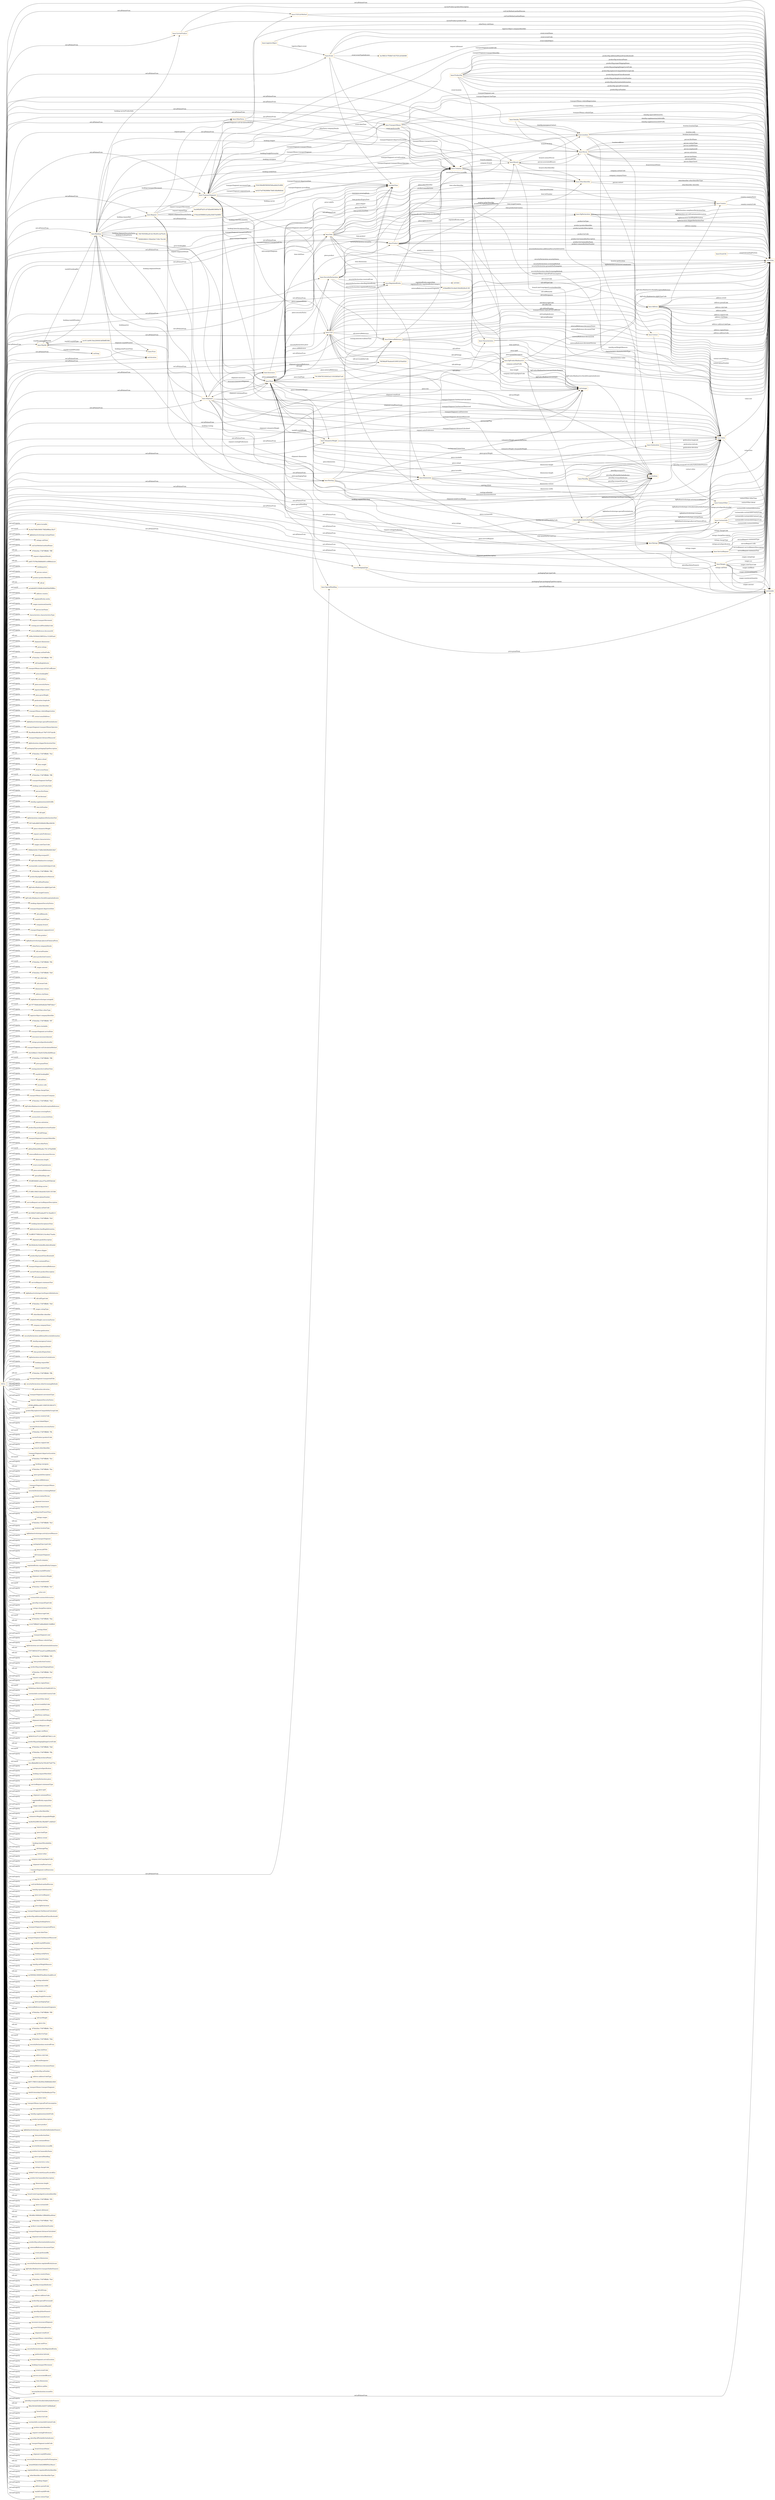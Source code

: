 digraph ar2dtool_diagram { 
rankdir=LR;
size="1501"
node [shape = rectangle, color="orange"]; "base:Waybill" "base:ProductDg" "base:Value" "base:ContactOther" "base:Event" "base:DgProductRadioactive" "base:TransportMeans" "base:LogisticsObject" "base:Dimensions" "base:TransportSegment" "base:Item" "base:PackagingType" "base:DgDeclaration" "base:Contact" "base:RegulatedEntity" "base:Country" "base:Branch" "base:ExternalReference" "base:CarrierProduct" "base:CustomsInfo" "base:Routing" "base:Shipment" "base:DgRadioactiveIsotope" "base:ServiceRequest" "base:EventUld" "base:CO2CalcMethod" "base:Piece" "base:Location" "base:Company" "base:OtherParty" "base:Product" "base:OtherIdentifier" "base:Booking" "base:Characteristics" "base:ItemDg" "base:ULD" "base:Insurance" "base:Person" "base:VolumetricWeight" "base:SecurityDeclaration" "base:Ranges" "base:Address" "base:Price" "base:Ratings" "base:Request" "base:PieceDg" "base:SpecialHandling" "base:Geolocation" ; /*classes style*/
	"NULL" -> "base:ContactOther" [ label = "owl:allValuesFrom" ];
	"NULL" -> "piece:turnable" [ label = "owl:onProperty" ];
	"NULL" -> "9cc9a578d9c560817fdf2d98bac3fa37" [ label = "owl:oneOf" ];
	"NULL" -> "base:Person" [ label = "owl:allValuesFrom" ];
	"NULL" -> "dgRadioactiveIsotope:isotopeName" [ label = "owl:onProperty" ];
	"NULL" -> "base:DgRadioactiveIsotope" [ label = "owl:allValuesFrom" ];
	"NULL" -> "ratings:subTotal" [ label = "owl:onProperty" ];
	"NULL" -> "co2CalcMethod:methodName" [ label = "owl:onProperty" ];
	"NULL" -> "-67b0a5de:174979ffb86:-7ff9" [ label = "rdf:rest" ];
	"NULL" -> "request:shipmentDetails" [ label = "owl:onProperty" ];
	"NULL" -> "aa6517b766a58d8dd491cc6f66ee2ccb" [ label = "rdf:rest" ];
	"NULL" -> "booking:price" [ label = "owl:onProperty" ];
	"NULL" -> "person:contact" [ label = "owl:onProperty" ];
	"NULL" -> "product:productIdentifier" [ label = "owl:onProperty" ];
	"NULL" -> "rdf:nil" [ label = "rdf:rest" ];
	"NULL" -> "aa3a8e9d53100bf6c40a645bd50f88cc" [ label = "owl:oneOf" ];
	"NULL" -> "address:country" [ label = "owl:onProperty" ];
	"NULL" -> "regulatedEntity:entity" [ label = "owl:onProperty" ];
	"NULL" -> "ranges:maximumQuantity" [ label = "owl:onProperty" ];
	"NULL" -> "person:lastName" [ label = "owl:onProperty" ];
	"NULL" -> "characteristics:characteristicsType" [ label = "owl:onProperty" ];
	"NULL" -> "request:transportMovement" [ label = "owl:onProperty" ];
	"NULL" -> "routing:aircraftPossibilityCode" [ label = "owl:onProperty" ];
	"NULL" -> "externalReference:documentId" [ label = "owl:onProperty" ];
	"NULL" -> "24f9a350584623f6f520ca13226f3ae0" [ label = "rdf:rest" ];
	"NULL" -> "shipment:dimensions" [ label = "owl:onProperty" ];
	"NULL" -> "price:ratings" [ label = "owl:onProperty" ];
	"NULL" -> "company:airlinePrefix" [ label = "owl:onProperty" ];
	"NULL" -> "-67b0a5de:174979ffb86:-7ff1" [ label = "rdf:rest" ];
	"NULL" -> "uld:loadingIndicator" [ label = "owl:onProperty" ];
	"NULL" -> "transportMeans:typicalCO2Coefficient" [ label = "owl:onProperty" ];
	"NULL" -> "base:Product" [ label = "owl:allValuesFrom" ];
	"NULL" -> "price:bookingRef" [ label = "owl:onProperty" ];
	"NULL" -> "uld:nbNets" [ label = "owl:onProperty" ];
	"NULL" -> "piece:securityStatus" [ label = "owl:onProperty" ];
	"NULL" -> "logisticsObject:event" [ label = "owl:onProperty" ];
	"NULL" -> "piece:grossWeight" [ label = "owl:onProperty" ];
	"NULL" -> "base:Characteristics" [ label = "owl:allValuesFrom" ];
	"NULL" -> "geolocation:longitude" [ label = "owl:onProperty" ];
	"NULL" -> "item:otherIdentifier" [ label = "owl:onProperty" ];
	"NULL" -> "transportMeans:vehicleRegistration" [ label = "owl:onProperty" ];
	"NULL" -> "contact:emailAddress" [ label = "owl:onProperty" ];
	"NULL" -> "dgRadioactiveIsotope:specialFormIndicator" [ label = "owl:onProperty" ];
	"NULL" -> "base:Piece" [ label = "owl:allValuesFrom" ];
	"NULL" -> "transportSegment:transportMeansOperator" [ label = "owl:onProperty" ];
	"NULL" -> "f0ac89abcd8c08ca4178d71f357abc9b" [ label = "owl:oneOf" ];
	"NULL" -> "transportSegment:distanceMeasured" [ label = "owl:onProperty" ];
	"NULL" -> "dgDeclaration:shipperDeclarationText" [ label = "owl:onProperty" ];
	"NULL" -> "packagingType:packagingTypeDescription" [ label = "owl:onProperty" ];
	"NULL" -> "-67b0a5de:174979ffb86:-7fe2" [ label = "rdf:rest" ];
	"NULL" -> "piece:coload" [ label = "owl:onProperty" ];
	"NULL" -> "item:weight" [ label = "owl:onProperty" ];
	"NULL" -> "event:eventName" [ label = "owl:onProperty" ];
	"NULL" -> "-67b0a5de:174979ffb86:-7ff6" [ label = "owl:oneOf" ];
	"NULL" -> "transportSegment:fuelType" [ label = "owl:onProperty" ];
	"NULL" -> "booking:carrierProductInfo" [ label = "owl:onProperty" ];
	"NULL" -> "person:firstName" [ label = "owl:onProperty" ];
	"NULL" -> "xsd:decimal" [ label = "owl:allValuesFrom" ];
	"NULL" -> "itemDg:supplementaryInfoSuffix" [ label = "owl:onProperty" ];
	"NULL" -> "item:lotNumber" [ label = "owl:onProperty" ];
	"NULL" -> "base:Event" [ label = "owl:allValuesFrom" ];
	"NULL" -> "uld:upid" [ label = "owl:onProperty" ];
	"NULL" -> "dgDeclaration:complianceDeclarationText" [ label = "owl:onProperty" ];
	"NULL" -> "f937ab9cdfd05300b0fcf3ffac946381" [ label = "owl:oneOf" ];
	"NULL" -> "piece:volumetricWeight" [ label = "owl:onProperty" ];
	"NULL" -> "request:unitsPreference" [ label = "owl:onProperty" ];
	"NULL" -> "product:characteristics" [ label = "owl:onProperty" ];
	"NULL" -> "ranges:rateClassCode" [ label = "owl:onProperty" ];
	"NULL" -> "59d6a0cb3b137dd8e3b8296e8d41bfa7" [ label = "rdf:rest" ];
	"NULL" -> "pieceDg:overpackT1" [ label = "owl:onProperty" ];
	"NULL" -> "dgProductRadioactive:isotopes" [ label = "owl:onProperty" ];
	"NULL" -> "customsInfo:customsInfoSubjectCode" [ label = "owl:onProperty" ];
	"NULL" -> "-67b0a5de:174979ffb86:-7ff4" [ label = "rdf:rest" ];
	"NULL" -> "productDg:dgRadioactiveMaterial" [ label = "owl:onProperty" ];
	"NULL" -> "uld:uldSealNumber" [ label = "owl:onProperty" ];
	"NULL" -> "dgProductRadioactive:dgRaTypeCode" [ label = "owl:onProperty" ];
	"NULL" -> "item:targetCountry" [ label = "owl:onProperty" ];
	"NULL" -> "dgProductRadioactive:fissileExceptionIndicator" [ label = "owl:onProperty" ];
	"NULL" -> "booking:shipmentSecurityStatus" [ label = "owl:onProperty" ];
	"NULL" -> "transportSegment:departureDate" [ label = "owl:onProperty" ];
	"NULL" -> "uld:uldRemarks" [ label = "owl:onProperty" ];
	"NULL" -> "waybill:waybillType" [ label = "owl:onProperty" ];
	"NULL" -> "base:CO2CalcMethod" [ label = "owl:allValuesFrom" ];
	"NULL" -> "company:branch" [ label = "owl:onProperty" ];
	"NULL" -> "transportSegment:segmentLevel" [ label = "owl:onProperty" ];
	"NULL" -> "base:Waybill" [ label = "owl:allValuesFrom" ];
	"NULL" -> "xsd:boolean" [ label = "owl:allValuesFrom" ];
	"NULL" -> "item:product" [ label = "owl:onProperty" ];
	"NULL" -> "base:Country" [ label = "owl:allValuesFrom" ];
	"NULL" -> "dgRadioactiveIsotope:physicalChemicalForm" [ label = "owl:onProperty" ];
	"NULL" -> "base:VolumetricWeight" [ label = "owl:allValuesFrom" ];
	"NULL" -> "otherParty:companyDetails" [ label = "owl:onProperty" ];
	"NULL" -> "uld:serialNumber" [ label = "owl:onProperty" ];
	"NULL" -> "piece:productionCountry" [ label = "owl:onProperty" ];
	"NULL" -> "-67b0a5de:174979ffb86:-7ff2" [ label = "owl:oneOf" ];
	"NULL" -> "base:Request" [ label = "owl:allValuesFrom" ];
	"NULL" -> "ranges:amount" [ label = "owl:onProperty" ];
	"NULL" -> "-67b0a5de:174979ffb86:-7fe9" [ label = "owl:oneOf" ];
	"NULL" -> "uld:odlnCode" [ label = "owl:onProperty" ];
	"NULL" -> "uld:ownerCode" [ label = "owl:onProperty" ];
	"NULL" -> "dimensions:volume" [ label = "owl:onProperty" ];
	"NULL" -> "base:Contact" [ label = "owl:allValuesFrom" ];
	"NULL" -> "address:cityName" [ label = "owl:onProperty" ];
	"NULL" -> "dgRadioactiveIsotope:isotopeId" [ label = "owl:onProperty" ];
	"NULL" -> "ad17f7759d6cb600efb2b4788f7ddec7" [ label = "owl:oneOf" ];
	"NULL" -> "contactOther:otherType" [ label = "owl:onProperty" ];
	"NULL" -> "base:RegulatedEntity" [ label = "owl:allValuesFrom" ];
	"NULL" -> "logisticsObject:companyIdentifier" [ label = "owl:onProperty" ];
	"NULL" -> "-67b0a5de:174979ffb86:-7ff7" [ label = "rdf:rest" ];
	"NULL" -> "piece:stackable" [ label = "owl:onProperty" ];
	"NULL" -> "transportSegment:arrivalDate" [ label = "owl:onProperty" ];
	"NULL" -> "insurance:insuranceAmount" [ label = "owl:onProperty" ];
	"NULL" -> "ratings:priceSpecificationRef" [ label = "owl:onProperty" ];
	"NULL" -> "base:Geolocation" [ label = "owl:allValuesFrom" ];
	"NULL" -> "transportSegment:co2CalculationMethod" [ label = "owl:onProperty" ];
	"NULL" -> "422329bb21154e91f325fec82699caec" [ label = "rdf:rest" ];
	"NULL" -> "xsd:double" [ label = "owl:allValuesFrom" ];
	"NULL" -> "base:Address" [ label = "owl:allValuesFrom" ];
	"NULL" -> "-67b0a5de:174979ffb86:-7ff8" [ label = "owl:oneOf" ];
	"NULL" -> "price:grandTotal" [ label = "owl:onProperty" ];
	"NULL" -> "routing:latestArrivalDateTime" [ label = "owl:onProperty" ];
	"NULL" -> "waybill:bookingRef" [ label = "owl:onProperty" ];
	"NULL" -> "uld:nbDoor" [ label = "owl:onProperty" ];
	"NULL" -> "location:code" [ label = "owl:onProperty" ];
	"NULL" -> "ratings:chargeType" [ label = "owl:onProperty" ];
	"NULL" -> "transportMeans:transportCompany" [ label = "owl:onProperty" ];
	"NULL" -> "-67b0a5de:174979ffb86:-7fe8" [ label = "rdf:rest" ];
	"NULL" -> "dgProductRadioactive:fissileExceptionReference" [ label = "owl:onProperty" ];
	"NULL" -> "insurance:coveringParty" [ label = "owl:onProperty" ];
	"NULL" -> "customsInfo:customsInfoNote" [ label = "owl:onProperty" ];
	"NULL" -> "person:salutation" [ label = "owl:onProperty" ];
	"NULL" -> "productDg:packingInstructionNumber" [ label = "owl:onProperty" ];
	"NULL" -> "uld:nbFittings" [ label = "owl:onProperty" ];
	"NULL" -> "transportSegment:transportIdentifier" [ label = "owl:onProperty" ];
	"NULL" -> "base:ULD" [ label = "owl:allValuesFrom" ];
	"NULL" -> "piece:otherParty" [ label = "owl:onProperty" ];
	"NULL" -> "a864ad5b9a2699aa8a17811979a858f4" [ label = "owl:oneOf" ];
	"NULL" -> "externalReference:documentVersion" [ label = "owl:onProperty" ];
	"NULL" -> "dimensions:length" [ label = "owl:onProperty" ];
	"NULL" -> "event:eventTypeIndicator" [ label = "owl:onProperty" ];
	"NULL" -> "piece:externalReference" [ label = "owl:onProperty" ];
	"NULL" -> "specialHandling:code" [ label = "owl:onProperty" ];
	"NULL" -> "952f8f366681cebac07facd5f559e5e8" [ label = "rdf:rest" ];
	"NULL" -> "base:OtherIdentifier" [ label = "owl:allValuesFrom" ];
	"NULL" -> "booking:carrier" [ label = "owl:onProperty" ];
	"NULL" -> "b7c88fc199d31b6eeb4b3328313f1598" [ label = "rdf:rest" ];
	"NULL" -> "contact:phoneNumber" [ label = "owl:onProperty" ];
	"NULL" -> "serviceRequest:serviceRequestDescription" [ label = "owl:onProperty" ];
	"NULL" -> "company:airlineCode" [ label = "owl:onProperty" ];
	"NULL" -> "bb1008207e9652a8ae957413fae6f215" [ label = "owl:oneOf" ];
	"NULL" -> "-67b0a5de:174979ffb86:-7fe5" [ label = "owl:oneOf" ];
	"NULL" -> "booking:latestAcceptanceTime" [ label = "owl:onProperty" ];
	"NULL" -> "dgDeclaration:handlingInformation" [ label = "owl:onProperty" ];
	"NULL" -> "53cff85577f0fb526121bc46e274ae8a" [ label = "rdf:rest" ];
	"NULL" -> "shipment:goodsDescription" [ label = "owl:onProperty" ];
	"NULL" -> "49c5928c64c5428c6f9cc8d2c904efe8" [ label = "rdf:rest" ];
	"NULL" -> "piece:shipper" [ label = "owl:onProperty" ];
	"NULL" -> "productDg:hazardClassificationId" [ label = "owl:onProperty" ];
	"NULL" -> "piece:containedPiece" [ label = "owl:onProperty" ];
	"NULL" -> "transportSegment:externalReference" [ label = "owl:onProperty" ];
	"NULL" -> "carrierProduct:productDescription" [ label = "owl:onProperty" ];
	"NULL" -> "uld:externalReference" [ label = "owl:onProperty" ];
	"NULL" -> "serviceRequest:statementText" [ label = "owl:onProperty" ];
	"NULL" -> "event:location" [ label = "owl:onProperty" ];
	"NULL" -> "dgRadioactiveIsotope:lowDispersibleIndicator" [ label = "owl:onProperty" ];
	"NULL" -> "uld:uldTypeCode" [ label = "owl:onProperty" ];
	"NULL" -> "-67b0a5de:174979ffb86:-7fe0" [ label = "rdf:rest" ];
	"NULL" -> "ranges:ratingType" [ label = "owl:onProperty" ];
	"NULL" -> "otherIdentifier:identifier" [ label = "owl:onProperty" ];
	"NULL" -> "base:TransportMeans" [ label = "owl:allValuesFrom" ];
	"NULL" -> "volumetricWeight:conversionFactor" [ label = "owl:onProperty" ];
	"NULL" -> "company:companyName" [ label = "owl:onProperty" ];
	"NULL" -> "location:geolocation" [ label = "owl:onProperty" ];
	"NULL" -> "base:SpecialHandling" [ label = "owl:allValuesFrom" ];
	"NULL" -> "securityDeclaration:additionalSecurityInformation" [ label = "owl:onProperty" ];
	"NULL" -> "itemDg:emergencyContact" [ label = "owl:onProperty" ];
	"NULL" -> "booking:shipmentDetails" [ label = "owl:onProperty" ];
	"NULL" -> "item:productExpiryDate" [ label = "owl:onProperty" ];
	"NULL" -> "dgDeclaration:exclusiveUseIndicator" [ label = "owl:onProperty" ];
	"NULL" -> "booking:requestRef" [ label = "owl:onProperty" ];
	"NULL" -> "request:requestType" [ label = "owl:onProperty" ];
	"NULL" -> "-67b0a5de:174979ffb86:-7ffb" [ label = "rdf:rest" ];
	"NULL" -> "transportSegment:transportedUlds" [ label = "owl:onProperty" ];
	"NULL" -> "base:ServiceRequest" [ label = "owl:allValuesFrom" ];
	"NULL" -> "securityDeclaration:otherScreeningMethods" [ label = "owl:onProperty" ];
	"NULL" -> "geolocation:elevation" [ label = "owl:onProperty" ];
	"NULL" -> "transportSegment:movementType" [ label = "owl:onProperty" ];
	"NULL" -> "request:shipmentSecurityStatus" [ label = "owl:onProperty" ];
	"NULL" -> "c9548ca8686aceb81100653910841673" [ label = "rdf:rest" ];
	"NULL" -> "productDg:explosiveCompatibilityGroupCode" [ label = "owl:onProperty" ];
	"NULL" -> "country:countryCode" [ label = "owl:onProperty" ];
	"NULL" -> "event:linkedObject" [ label = "owl:onProperty" ];
	"NULL" -> "base:Booking" [ label = "owl:allValuesFrom" ];
	"NULL" -> "securityDeclaration:securityStatus" [ label = "owl:onProperty" ];
	"NULL" -> "-67b0a5de:174979ffb86:-7ffc" [ label = "owl:oneOf" ];
	"NULL" -> "base:DgDeclaration" [ label = "owl:allValuesFrom" ];
	"NULL" -> "carrierProduct:productCode" [ label = "owl:onProperty" ];
	"NULL" -> "address:regionCode" [ label = "owl:onProperty" ];
	"NULL" -> "branch:otherIdentifier" [ label = "owl:onProperty" ];
	"NULL" -> "transportSegment:departureLocation" [ label = "owl:onProperty" ];
	"NULL" -> "-67b0a5de:174979ffb86:-7fe1" [ label = "owl:oneOf" ];
	"NULL" -> "booking:consignee" [ label = "owl:onProperty" ];
	"NULL" -> "-67b0a5de:174979ffb86:-7fec" [ label = "rdf:rest" ];
	"NULL" -> "piece:goodsDescription" [ label = "owl:onProperty" ];
	"NULL" -> "piece:uldReference" [ label = "owl:onProperty" ];
	"NULL" -> "transportSegment:transportMeans" [ label = "owl:onProperty" ];
	"NULL" -> "securityDeclaration:screeningMethod" [ label = "owl:onProperty" ];
	"NULL" -> "branch:contactPerson" [ label = "owl:onProperty" ];
	"NULL" -> "shipment:insurance" [ label = "owl:onProperty" ];
	"NULL" -> "person:department" [ label = "owl:onProperty" ];
	"NULL" -> "base:ExternalReference" [ label = "owl:allValuesFrom" ];
	"NULL" -> "booking:totalTransitTime" [ label = "owl:onProperty" ];
	"NULL" -> "ratings:ranges" [ label = "owl:onProperty" ];
	"NULL" -> "base:Ranges" [ label = "owl:allValuesFrom" ];
	"NULL" -> "-67b0a5de:174979ffb86:-7fe3" [ label = "rdf:rest" ];
	"NULL" -> "location:locationType" [ label = "owl:onProperty" ];
	"NULL" -> "dgRadioactiveIsotope:activityLevelMeasure" [ label = "owl:onProperty" ];
	"NULL" -> "piece:transportSegment" [ label = "owl:onProperty" ];
	"NULL" -> "packagingType:typeCode" [ label = "owl:onProperty" ];
	"NULL" -> "person:jobTitle" [ label = "owl:onProperty" ];
	"NULL" -> "uld:transportSegment" [ label = "owl:onProperty" ];
	"NULL" -> "branch:company" [ label = "owl:onProperty" ];
	"NULL" -> "regulatedEntity:regulatedEntityCategory" [ label = "owl:onProperty" ];
	"NULL" -> "base:Branch" [ label = "owl:allValuesFrom" ];
	"NULL" -> "booking:waybillNumber" [ label = "owl:onProperty" ];
	"NULL" -> "shipment:volumetricWeight" [ label = "owl:onProperty" ];
	"NULL" -> "person:employeeId" [ label = "owl:onProperty" ];
	"NULL" -> "-67b0a5de:174979ffb86:-7fe7" [ label = "owl:oneOf" ];
	"NULL" -> "value:unit" [ label = "owl:onProperty" ];
	"NULL" -> "customsInfo:customsInformation" [ label = "owl:onProperty" ];
	"NULL" -> "pieceDg:overpackTypeCode" [ label = "owl:onProperty" ];
	"NULL" -> "ratings:chargeDescription" [ label = "owl:onProperty" ];
	"NULL" -> "base:Dimensions" [ label = "owl:allValuesFrom" ];
	"NULL" -> "uld:demurrageCode" [ label = "owl:onProperty" ];
	"NULL" -> "-67b0a5de:174979ffb86:-7fee" [ label = "owl:oneOf" ];
	"NULL" -> "base:CustomsInfo" [ label = "owl:allValuesFrom" ];
	"NULL" -> "414275ff0bf47c68fa08b901549ff92f" [ label = "rdf:rest" ];
	"NULL" -> "routing:rfsInd" [ label = "owl:onProperty" ];
	"NULL" -> "transportSegment:seal" [ label = "owl:onProperty" ];
	"NULL" -> "transportMeans:vehicleType" [ label = "owl:onProperty" ];
	"NULL" -> "dgDeclaration:aircraftLimitationInformation" [ label = "owl:onProperty" ];
	"NULL" -> "5707398544357eeaa01eaef69ba6e95a" [ label = "rdf:rest" ];
	"NULL" -> "-67b0a5de:174979ffb86:-7ff5" [ label = "rdf:rest" ];
	"NULL" -> "item:productionCountry" [ label = "owl:onProperty" ];
	"NULL" -> "productDg:properShippingName" [ label = "owl:onProperty" ];
	"NULL" -> "base:Price" [ label = "owl:allValuesFrom" ];
	"NULL" -> "-67b0a5de:174979ffb86:-7fef" [ label = "rdf:rest" ];
	"NULL" -> "request:ratingsPreference" [ label = "owl:onProperty" ];
	"NULL" -> "address:regionName" [ label = "owl:onProperty" ];
	"NULL" -> "f449e9aae16b4428ca2018a8824f313a" [ label = "owl:oneOf" ];
	"NULL" -> "customsInfo:customsInfoCountryCode" [ label = "owl:onProperty" ];
	"NULL" -> "contactOther:detail" [ label = "owl:onProperty" ];
	"NULL" -> "uld:serviceabilityCode" [ label = "owl:onProperty" ];
	"NULL" -> "person:middleName" [ label = "owl:onProperty" ];
	"NULL" -> "otherParty:roleName" [ label = "owl:onProperty" ];
	"NULL" -> "shipment:totalGrossWeight" [ label = "owl:onProperty" ];
	"NULL" -> "serviceRequest:code" [ label = "owl:onProperty" ];
	"NULL" -> "ranges:unitBasis" [ label = "owl:onProperty" ];
	"NULL" -> "d656351b1f7127a4dff53fd758411c18" [ label = "rdf:rest" ];
	"NULL" -> "productDg:packagingDangerLevelCode" [ label = "owl:onProperty" ];
	"NULL" -> "-67b0a5de:174979ffb86:-7fe6" [ label = "rdf:rest" ];
	"NULL" -> "-67b0a5de:174979ffb86:-7ffa" [ label = "owl:oneOf" ];
	"NULL" -> "productDg:technicalName" [ label = "owl:onProperty" ];
	"NULL" -> "0a1cffa8a89633e53e765c9475e877bc" [ label = "owl:oneOf" ];
	"NULL" -> "ratings:priceSpecification" [ label = "owl:onProperty" ];
	"NULL" -> "booking:requestMatchInd" [ label = "owl:onProperty" ];
	"NULL" -> "securityDeclaration:piece" [ label = "owl:onProperty" ];
	"NULL" -> "serviceRequest:statementType" [ label = "owl:onProperty" ];
	"NULL" -> "piece:upid" [ label = "owl:onProperty" ];
	"NULL" -> "shipment:containedPiece" [ label = "owl:onProperty" ];
	"NULL" -> "regulatedEntity:expiryDate" [ label = "owl:onProperty" ];
	"NULL" -> "ranges:minimumQuantity" [ label = "owl:onProperty" ];
	"NULL" -> "piece:otherIdentifier" [ label = "owl:onProperty" ];
	"NULL" -> "volumetricWeight:chargeableWeight" [ label = "owl:onProperty" ];
	"NULL" -> "4e26e50229f61f4e1f8a9d871c6d0425" [ label = "rdf:rest" ];
	"NULL" -> "request:parties" [ label = "owl:onProperty" ];
	"NULL" -> "piece:loadType" [ label = "owl:onProperty" ];
	"NULL" -> "address:street" [ label = "owl:onProperty" ];
	"NULL" -> "booking:timeOfAvailability" [ label = "owl:onProperty" ];
	"NULL" -> "uld:damageFlag" [ label = "owl:onProperty" ];
	"NULL" -> "contact:other" [ label = "owl:onProperty" ];
	"NULL" -> "company:iataCargoAgentCode" [ label = "owl:onProperty" ];
	"NULL" -> "shipment:totalPieceCount" [ label = "owl:onProperty" ];
	"NULL" -> "transportSegment:co2Emissions" [ label = "owl:onProperty" ];
	"NULL" -> "xsd:duration" [ label = "owl:allValuesFrom" ];
	"NULL" -> "base:TransportSegment" [ label = "owl:allValuesFrom" ];
	"NULL" -> "price:validTo" [ label = "owl:onProperty" ];
	"NULL" -> "co2CalcMethod:methodVersion" [ label = "owl:onProperty" ];
	"NULL" -> "itemDg:reportableQuantity" [ label = "owl:onProperty" ];
	"NULL" -> "base:OtherParty" [ label = "owl:allValuesFrom" ];
	"NULL" -> "piece:serviceRequest" [ label = "owl:onProperty" ];
	"NULL" -> "base:Routing" [ label = "owl:allValuesFrom" ];
	"NULL" -> "booking:routing" [ label = "owl:onProperty" ];
	"NULL" -> "piece:dgDeclaration" [ label = "owl:onProperty" ];
	"NULL" -> "transportSegment:fuelAmountCalculated" [ label = "owl:onProperty" ];
	"NULL" -> "productDg:additionalHazardClassificationId" [ label = "owl:onProperty" ];
	"NULL" -> "booking:bookingStatus" [ label = "owl:onProperty" ];
	"NULL" -> "transportSegment:transportedPieces" [ label = "owl:onProperty" ];
	"NULL" -> "event:dateTime" [ label = "owl:onProperty" ];
	"NULL" -> "base:Item" [ label = "owl:allValuesFrom" ];
	"NULL" -> "transportSegment:fuelAmountMeasured" [ label = "owl:onProperty" ];
	"NULL" -> "waybill:waybillNumber" [ label = "owl:onProperty" ];
	"NULL" -> "xsd:integer" [ label = "owl:allValuesFrom" ];
	"NULL" -> "routing:maxConnections" [ label = "owl:onProperty" ];
	"NULL" -> "booking:notifyParty" [ label = "owl:onProperty" ];
	"NULL" -> "item:batchNumber" [ label = "owl:onProperty" ];
	"NULL" -> "itemDg:netWeightMeasure" [ label = "owl:onProperty" ];
	"NULL" -> "base:DgProductRadioactive" [ label = "owl:allValuesFrom" ];
	"NULL" -> "location:address" [ label = "owl:onProperty" ];
	"NULL" -> "ea35650621900855ea9b2e32add0ccc6" [ label = "rdf:rest" ];
	"NULL" -> "routing:onlineInd" [ label = "owl:onProperty" ];
	"NULL" -> "dimensions:width" [ label = "owl:onProperty" ];
	"NULL" -> "ranges:scr" [ label = "owl:onProperty" ];
	"NULL" -> "booking:freightForwarder" [ label = "owl:onProperty" ];
	"NULL" -> "piece:packagingType" [ label = "owl:onProperty" ];
	"NULL" -> "externalReference:documentOriginator" [ label = "owl:onProperty" ];
	"NULL" -> "-67b0a5de:174979ffb86:-7ff0" [ label = "rdf:rest" ];
	"NULL" -> "uld:tareWeight" [ label = "owl:onProperty" ];
	"NULL" -> "piece:slac" [ label = "owl:onProperty" ];
	"NULL" -> "-67b0a5de:174979ffb86:-7fea" [ label = "rdf:rest" ];
	"NULL" -> "product:hsType" [ label = "owl:onProperty" ];
	"NULL" -> "-67b0a5de:174979ffb86:-7feb" [ label = "owl:oneOf" ];
	"NULL" -> "securityDeclaration:receivedFrom" [ label = "owl:onProperty" ];
	"NULL" -> "item:isInPiece" [ label = "owl:onProperty" ];
	"NULL" -> "address:cityCode" [ label = "owl:onProperty" ];
	"NULL" -> "base:Location" [ label = "owl:allValuesFrom" ];
	"NULL" -> "xsd:dateTime" [ label = "owl:allValuesFrom" ];
	"NULL" -> "uld:ataDesignator" [ label = "owl:onProperty" ];
	"NULL" -> "externalReference:documentName" [ label = "owl:onProperty" ];
	"NULL" -> "productDg:unNumber" [ label = "owl:onProperty" ];
	"NULL" -> "address:addressCodeType" [ label = "owl:onProperty" ];
	"NULL" -> "b607c76f6331db2064e39d66dddc40b5" [ label = "owl:oneOf" ];
	"NULL" -> "transportMeans:transportSegment" [ label = "owl:onProperty" ];
	"NULL" -> "base:Insurance" [ label = "owl:allValuesFrom" ];
	"NULL" -> "base:Shipment" [ label = "owl:allValuesFrom" ];
	"NULL" -> "6045519c0c0bb2703b58efd6a2e57fac" [ label = "rdf:rest" ];
	"NULL" -> "value:value" [ label = "owl:onProperty" ];
	"NULL" -> "transportMeans:typicalFuelConsumption" [ label = "owl:onProperty" ];
	"NULL" -> "item:quantityForUnitPrice" [ label = "owl:onProperty" ];
	"NULL" -> "itemDg:supplementaryInfoPrefix" [ label = "owl:onProperty" ];
	"NULL" -> "product:productDescription" [ label = "owl:onProperty" ];
	"NULL" -> "piece:product" [ label = "owl:onProperty" ];
	"NULL" -> "dgRadioactiveIsotope:criticalitySafetyIndexNumeric" [ label = "owl:onProperty" ];
	"NULL" -> "item:productionDate" [ label = "owl:onProperty" ];
	"NULL" -> "piece:containedItems" [ label = "owl:onProperty" ];
	"NULL" -> "securityDeclaration:issuedBy" [ label = "owl:onProperty" ];
	"NULL" -> "product:hsCommodityName" [ label = "owl:onProperty" ];
	"NULL" -> "piece:specialHandling" [ label = "owl:onProperty" ];
	"NULL" -> "characteristics:value" [ label = "owl:onProperty" ];
	"NULL" -> "ratings:chargeCode" [ label = "owl:onProperty" ];
	"NULL" -> "d096d731bf1ec4e042eaad5ccdc48f2a" [ label = "owl:oneOf" ];
	"NULL" -> "product:hsCommodityDescription" [ label = "owl:onProperty" ];
	"NULL" -> "dimensions:height" [ label = "owl:onProperty" ];
	"NULL" -> "location:locationName" [ label = "owl:onProperty" ];
	"NULL" -> "branch:iataCargoAgentLocationIdentifier" [ label = "owl:onProperty" ];
	"NULL" -> "-67b0a5de:174979ffb86:-7ff3" [ label = "rdf:rest" ];
	"NULL" -> "piece:customsInfo" [ label = "owl:onProperty" ];
	"NULL" -> "request:allotment" [ label = "owl:onProperty" ];
	"NULL" -> "19fcd6fa19806d6e12f86dd0faa464ad" [ label = "rdf:rest" ];
	"NULL" -> "-67b0a5de:174979ffb86:-7fed" [ label = "rdf:rest" ];
	"NULL" -> "product:commodityItemNumber" [ label = "owl:onProperty" ];
	"NULL" -> "transportSegment:distanceCalculated" [ label = "owl:onProperty" ];
	"NULL" -> "shipment:externalReference" [ label = "owl:onProperty" ];
	"NULL" -> "productDg:authorizationInformation" [ label = "owl:onProperty" ];
	"NULL" -> "externalReference:documentType" [ label = "owl:onProperty" ];
	"NULL" -> "event:performedBy" [ label = "owl:onProperty" ];
	"NULL" -> "piece:dimensions" [ label = "owl:onProperty" ];
	"NULL" -> "securityDeclaration:regulatedEntityIssuer" [ label = "owl:onProperty" ];
	"NULL" -> "dgProductRadioactive:transportIndexNumeric" [ label = "owl:onProperty" ];
	"NULL" -> "country:countryName" [ label = "owl:onProperty" ];
	"NULL" -> "-67b0a5de:174979ffb86:-7fe4" [ label = "rdf:rest" ];
	"NULL" -> "pieceDg:overpackIndicator" [ label = "owl:onProperty" ];
	"NULL" -> "uld:nbStraps" [ label = "owl:onProperty" ];
	"NULL" -> "address:addressCode" [ label = "owl:onProperty" ];
	"NULL" -> "productDg:specialProvisionId" [ label = "owl:onProperty" ];
	"NULL" -> "waybill:containedWaybill" [ label = "owl:onProperty" ];
	"NULL" -> "pieceDg:qValueNumeric" [ label = "owl:onProperty" ];
	"NULL" -> "product:manufacturer" [ label = "owl:onProperty" ];
	"NULL" -> "insurance:insuranceShipment" [ label = "owl:onProperty" ];
	"NULL" -> "eventUld:loadingPosition" [ label = "owl:onProperty" ];
	"NULL" -> "shipment:totalSLAC" [ label = "owl:onProperty" ];
	"NULL" -> "transportMeans:vehicleSize" [ label = "owl:onProperty" ];
	"NULL" -> "item:unitPrice" [ label = "owl:onProperty" ];
	"NULL" -> "base:PackagingType" [ label = "owl:allValuesFrom" ];
	"NULL" -> "securityDeclaration:otherRegulatedEntity" [ label = "owl:onProperty" ];
	"NULL" -> "base:Company" [ label = "owl:allValuesFrom" ];
	"NULL" -> "geolocation:latitude" [ label = "owl:onProperty" ];
	"NULL" -> "transportSegment:arrivalLocation" [ label = "owl:onProperty" ];
	"NULL" -> "booking:transportMovement" [ label = "owl:onProperty" ];
	"NULL" -> "event:eventCode" [ label = "owl:onProperty" ];
	"NULL" -> "person:associatedBranch" [ label = "owl:onProperty" ];
	"NULL" -> "base:Value" [ label = "owl:allValuesFrom" ];
	"NULL" -> "item:dimensions" [ label = "owl:onProperty" ];
	"NULL" -> "address:poBox" [ label = "owl:onProperty" ];
	"NULL" -> "securityDeclaration:issuedOn" [ label = "owl:onProperty" ];
	"NULL" -> "xsd:long" [ label = "owl:allValuesFrom" ];
	"NULL" -> "pieceDg:overpackCriticalitySafetyIndexNumeric" [ label = "owl:onProperty" ];
	"NULL" -> "f8fe25830d54980c00d55726f98d8a6f" [ label = "rdf:rest" ];
	"NULL" -> "branch:location" [ label = "owl:onProperty" ];
	"NULL" -> "product:hsCode" [ label = "owl:onProperty" ];
	"NULL" -> "customsInfo:customsInfoContentCode" [ label = "owl:onProperty" ];
	"NULL" -> "product:otherIdentifier" [ label = "owl:onProperty" ];
	"NULL" -> "base:Ratings" [ label = "owl:allValuesFrom" ];
	"NULL" -> "request:routingPreferences" [ label = "owl:onProperty" ];
	"NULL" -> "xsd:string" [ label = "owl:allValuesFrom" ];
	"NULL" -> "base:SecurityDeclaration" [ label = "owl:allValuesFrom" ];
	"NULL" -> "pieceDg:allPackedInOneIndicator" [ label = "owl:onProperty" ];
	"NULL" -> "transportSegment:modeCode" [ label = "owl:onProperty" ];
	"NULL" -> "branch:branchName" [ label = "owl:onProperty" ];
	"NULL" -> "shipment:waybillNumber" [ label = "owl:onProperty" ];
	"NULL" -> "securityDeclaration:groundsForExemption" [ label = "owl:onProperty" ];
	"NULL" -> "2e4a4092bb3c5e6249ff4f95e236ace1" [ label = "rdf:rest" ];
	"NULL" -> "regulatedEntity:regulatedEntityIdentifier" [ label = "owl:onProperty" ];
	"NULL" -> "otherIdentifier:otherIdentifierType" [ label = "owl:onProperty" ];
	"NULL" -> "base:CarrierProduct" [ label = "owl:allValuesFrom" ];
	"NULL" -> "booking:shipper" [ label = "owl:onProperty" ];
	"NULL" -> "address:postalCode" [ label = "owl:onProperty" ];
	"NULL" -> "waybill:waybillPrefix" [ label = "owl:onProperty" ];
	"NULL" -> "person:contactType" [ label = "owl:onProperty" ];
	"base:ExternalReference" -> "xsd:string" [ label = "externalReference:documentType" ];
	"base:Dimensions" -> "base:Value" [ label = "dimensions:length" ];
	"base:Item" -> "xsd:string" [ label = "item:batchNumber" ];
	"base:Location" -> "base:Address" [ label = "location:address" ];
	"base:Insurance" -> "base:Shipment" [ label = "insurance:insuranceShipment" ];
	"base:ProductDg" -> "xsd:string" [ label = "productDg:properShippingName" ];
	"base:ProductDg" -> "xsd:string" [ label = "productDg:packagingDangerLevelCode" ];
	"base:Booking" -> "base:Price" [ label = "booking:price" ];
	"base:ProductDg" -> "xsd:string" [ label = "productDg:explosiveCompatibilityGroupCode" ];
	"base:Event" -> "base:Location" [ label = "event:location" ];
	"base:Event" -> "xsd:string" [ label = "event:eventCode" ];
	"base:Request" -> "base:Value" [ label = "request:unitsPreference" ];
	"base:Request" -> "base:Shipment" [ label = "request:shipmentDetails" ];
	"base:Piece" -> "base:Country" [ label = "piece:productionCountry" ];
	"base:Routing" -> "xsd:boolean" [ label = "routing:onlineInd" ];
	"base:Address" -> "xsd:string" [ label = "address:regionName" ];
	"base:Product" -> "xsd:string" [ label = "product:hsCode" ];
	"base:Booking" -> "19fe7605096aa81de190a95c2ad7ba5e" [ label = "booking:shipmentSecurityStatus" ];
	"base:Booking" -> "base:Company" [ label = "booking:notifyParty" ];
	"base:Event" -> "base:Company" [ label = "event:performedBy" ];
	"base:ULD" -> "xsd:integer" [ label = "uld:nbDoor" ];
	"base:ULD" -> "xsd:integer" [ label = "uld:nbFittings" ];
	"base:PieceDg" -> "xsd:boolean" [ label = "pieceDg:overpackTypeCode" ];
	"base:PieceDg" -> "xsd:boolean" [ label = "pieceDg:overpackT1" ];
	"base:Piece" -> "base:Item" [ label = "piece:containedItems" ];
	"base:SecurityDeclaration" -> "base:Person" [ label = "securityDeclaration:issuedBy" ];
	"base:TransportSegment" -> "base:Value" [ label = "transportSegment:fuelAmountCalculated" ];
	"base:CO2CalcMethod" -> "xsd:string" [ label = "co2CalcMethod:methodVersion" ];
	"base:Country" -> "xsd:string" [ label = "country:countryName" ];
	"base:Booking" -> "base:Shipment" [ label = "booking:shipmentDetails" ];
	"base:ULD" -> "xsd:string" [ label = "uld:odlnCode" ];
	"base:Piece" -> "base:ULD" [ label = "piece:uldReference" ];
	"base:Ranges" -> "xsd:double" [ label = "ranges:maximumQuantity" ];
	"base:Piece" -> "base:Company" [ label = "piece:shipper" ];
	"base:Piece" -> "base:Ratings" [ label = "price:ratings" ];
	"base:ULD" -> "base:Value" [ label = "uld:tareWeight" ];
	"base:ProductDg" -> "xsd:string" [ label = "productDg:hazardClassificationId" ];
	"base:ULD" -> "xsd:string" [ label = "uld:uldSealNumber" ];
	"base:Piece" -> "base:TransportSegment" [ label = "piece:transportSegment" ];
	"base:OtherIdentifier" -> "xsd:string" [ label = "otherIdentifier:identifier" ];
	"base:Shipment" -> "base:Insurance" [ label = "shipment:insurance" ];
	"base:Booking" -> "xsd:duration" [ label = "booking:totalTransitTime" ];
	"base:Product" -> "xsd:string" [ label = "product:hsCommodityDescription" ];
	"base:PieceDg" -> "xsd:boolean" [ label = "pieceDg:allPackedInOneIndicator" ];
	"base:PieceDg" -> "xsd:string" [ label = "pieceDg:overpackCriticalitySafetyIndexNumeric" ];
	"base:Booking" -> "base:Waybill" [ label = "booking:waybillNumber" ];
	"base:CustomsInfo" -> "xsd:string" [ label = "customsInfo:customsInfoNote" ];
	"base:Piece" -> "base:SecurityDeclaration" [ label = "piece:securityStatus" ];
	"base:Address" -> "xsd:string" [ label = "address:addressCode" ];
	"base:ULD" -> "xsd:string" [ label = "uld:loadingIndicator" ];
	"base:Geolocation" -> "base:Value" [ label = "geolocation:elevation" ];
	"base:ExternalReference" -> "xsd:string" [ label = "externalReference:documentId" ];
	"base:ULD" -> "xsd:integer" [ label = "uld:nbStraps" ];
	"base:RegulatedEntity" -> "base:Branch" [ label = "regulatedEntity:entity" ];
	"base:Event" -> "xsd:dateTime" [ label = "event:dateTime" ];
	"base:Piece" -> "xsd:string" [ label = "piece:upid" ];
	"base:TransportSegment" -> "xsd:string" [ label = "transportSegment:modeCode" ];
	"base:ULD" -> "xsd:string" [ label = "uld:serialNumber" ];
	"base:Piece" -> "xsd:double" [ label = "price:grandTotal" ];
	"base:ULD" -> "xsd:boolean" [ label = "uld:damageFlag" ];
	"base:Item" -> "xsd:string" [ label = "item:lotNumber" ];
	"base:Booking" -> "xsd:dateTime" [ label = "booking:latestAcceptanceTime" ];
	"base:DgRadioactiveIsotope" -> "xsd:string" [ label = "dgRadioactiveIsotope:isotopeName" ];
	"base:ContactOther" -> "xsd:string" [ label = "contactOther:otherType" ];
	"base:Piece" -> "base:DgDeclaration" [ label = "piece:dgDeclaration" ];
	"base:TransportSegment" -> "base:Piece" [ label = "transportSegment:transportedPieces" ];
	"base:Person" -> "xsd:string" [ label = "person:contactType" ];
	"base:PackagingType" -> "xsd:string" [ label = "packagingType:typeCode" ];
	"base:DgRadioactiveIsotope" -> "xsd:string" [ label = "dgRadioactiveIsotope:physicalChemicalForm" ];
	"base:DgProductRadioactive" -> "base:DgRadioactiveIsotope" [ label = "dgProductRadioactive:isotopes" ];
	"base:RegulatedEntity" -> "d1bbe8f9cf10c4da0106c69228cd11f0" [ label = "regulatedEntity:regulatedEntityCategory" ];
	"base:Piece" -> "base:SpecialHandling" [ label = "piece:specialHandling" ];
	"base:DgRadioactiveIsotope" -> "xsd:boolean" [ label = "dgRadioactiveIsotope:lowDispersibleIndicator" ];
	"base:CarrierProduct" -> "xsd:string" [ label = "carrierProduct:productDescription" ];
	"base:Product" -> "xsd:string" [ label = "product:hsCommodityName" ];
	"base:Item" -> "base:Value" [ label = "item:unitPrice" ];
	"base:Booking" -> "xsd:dateTime" [ label = "booking:timeOfAvailability" ];
	"base:ServiceRequest" -> "xsd:string" [ label = "serviceRequest:statementText" ];
	"base:SecurityDeclaration" -> "xsd:string" [ label = "securityDeclaration:additionalSecurityInformation" ];
	"base:Characteristics" -> "xsd:string" [ label = "characteristics:value" ];
	"base:Address" -> "xsd:string" [ label = "address:street" ];
	"base:TransportSegment" -> "base:ULD" [ label = "transportSegment:transportedUlds" ];
	"base:RegulatedEntity" -> "base:Company" [ label = "regulatedEntity:regulatedEntityIdentifier" ];
	"base:ServiceRequest" -> "xsd:string" [ label = "serviceRequest:statementType" ];
	"base:SecurityDeclaration" -> "xsd:string" [ label = "securityDeclaration:securityStatus" ];
	"base:Address" -> "base:Country" [ label = "address:country" ];
	"base:TransportSegment" -> "base:Person" [ label = "transportSegment:transportMeansOperator" ];
	"base:TransportSegment" -> "base:ExternalReference" [ label = "transportSegment:externalReference" ];
	"base:Value" -> "xsd:double" [ label = "value:value" ];
	"base:Person" -> "xsd:string" [ label = "person:middleName" ];
	"base:Waybill" -> "base:Waybill" [ label = "waybill:containedWaybill" ];
	"base:PieceDg" -> "xsd:boolean" [ label = "pieceDg:overpackIndicator" ];
	"base:Company" -> "xsd:integer" [ label = "company:airlinePrefix" ];
	"base:Contact" -> "xsd:string" [ label = "contact:emailAddress" ];
	"base:Item" -> "base:Value" [ label = "item:weight" ];
	"base:Request" -> "base:Ratings" [ label = "request:ratingsPreference" ];
	"base:ItemDg" -> "xsd:string" [ label = "itemDg:supplementaryInfoSuffix" ];
	"base:DgRadioactiveIsotope" -> "xsd:boolean" [ label = "dgRadioactiveIsotope:specialFormIndicator" ];
	"base:Piece" -> "base:ExternalReference" [ label = "piece:externalReference" ];
	"base:Product" -> "xsd:string" [ label = "product:commodityItemNumber" ];
	"base:Product" -> "xsd:string" [ label = "product:hsType" ];
	"base:TransportSegment" -> "f32d188e88058094f3b8aabbb25c68fd" [ label = "transportSegment:movementType" ];
	"base:CustomsInfo" -> "xsd:string" [ label = "customsInfo:customsInformation" ];
	"base:Insurance" -> "base:Value" [ label = "insurance:insuranceAmount" ];
	"base:ExternalReference" -> "xsd:string" [ label = "externalReference:documentVersion" ];
	"base:Piece" -> "base:Dimensions" [ label = "piece:dimensions" ];
	"base:Booking" -> "base:Request" [ label = "booking:requestRef" ];
	"base:LogisticsObject" -> "base:Event" [ label = "logisticsObject:event" ];
	"base:ProductDg" -> "xsd:string" [ label = "productDg:packingInstructionNumber" ];
	"base:ULD" -> "xsd:string" [ label = "uld:ownerCode" ];
	"base:EventUld" -> "xsd:string" [ label = "eventUld:loadingPosition" ];
	"base:Person" -> "xsd:string" [ label = "person:employeeId" ];
	"base:DgDeclaration" -> "xsd:boolean" [ label = "dgDeclaration:exclusiveUseIndicator" ];
	"base:ULD" -> "xsd:string" [ label = "uld:uldTypeCode" ];
	"base:Person" -> "base:Contact" [ label = "person:contact" ];
	"base:Ratings" -> "xsd:string" [ label = "ratings:priceSpecification" ];
	"base:Piece" -> "base:Piece" [ label = "piece:containedPiece" ];
	"base:Event" -> "xsd:string" [ label = "event:linkedObject" ];
	"base:Booking" -> "base:Company" [ label = "booking:carrier" ];
	"base:ULD" -> "76f398af870ba8a403395f12f18a62b2" [ label = "uld:serviceabilityCode" ];
	"base:Shipment" -> "base:Value" [ label = "shipment:totalGrossWeight" ];
	"base:Piece" -> "base:Value" [ label = "piece:grossWeight" ];
	"base:Piece" -> "base:Booking" [ label = "price:bookingRef" ];
	"base:Routing" -> "xsd:boolean" [ label = "routing:rfsInd" ];
	"base:Ranges" -> "xsd:double" [ label = "ranges:amount" ];
	"base:VolumetricWeight" -> "base:Value" [ label = "volumetricWeight:chargeableWeight" ];
	"base:CustomsInfo" -> "xsd:string" [ label = "customsInfo:customsInfoCountryCode" ];
	"base:ExternalReference" -> "xsd:string" [ label = "externalReference:documentName" ];
	"base:DgRadioactiveIsotope" -> "xsd:string" [ label = "dgRadioactiveIsotope:activityLevelMeasure" ];
	"base:TransportSegment" -> "xsd:dateTime" [ label = "transportSegment:arrivalDate" ];
	"base:ContactOther" -> "xsd:string" [ label = "contactOther:detail" ];
	"base:Routing" -> "xsd:dateTime" [ label = "routing:latestArrivalDateTime" ];
	"base:Booking" -> "xsd:boolean" [ label = "booking:requestMatchInd" ];
	"base:ULD" -> "xsd:string" [ label = "uld:uldRemarks" ];
	"base:TransportMeans" -> "xsd:string" [ label = "transportMeans:vehicleType" ];
	"base:Person" -> "xsd:string" [ label = "person:salutation" ];
	"base:TransportSegment" -> "xsd:dateTime" [ label = "transportSegment:departureDate" ];
	"base:SecurityDeclaration" -> "base:RegulatedEntity" [ label = "securityDeclaration:receivedFrom" ];
	"base:Shipment" -> "base:Waybill" [ label = "shipment:waybillNumber" ];
	"base:CustomsInfo" -> "xsd:string" [ label = "customsInfo:customsInfoContentCode" ];
	"base:Item" -> "base:OtherIdentifier" [ label = "item:otherIdentifier" ];
	"base:Dimensions" -> "base:Value" [ label = "dimensions:volume" ];
	"base:ULD" -> "xsd:integer" [ label = "uld:nbNets" ];
	"base:TransportSegment" -> "base:TransportMeans" [ label = "transportSegment:transportMeans" ];
	"base:ExternalReference" -> "base:Company" [ label = "externalReference:documentOriginator" ];
	"base:OtherParty" -> "base:Company" [ label = "otherParty:companyDetails" ];
	"base:Booking" -> "base:TransportSegment" [ label = "booking:transportMovement" ];
	"base:DgDeclaration" -> "xsd:string" [ label = "dgDeclaration:complianceDeclarationText" ];
	"base:Piece" -> "xsd:boolean" [ label = "piece:coload" ];
	"base:LogisticsObject" -> "xsd:string" [ label = "logisticsObject:companyIdentifier" ];
	"base:Piece" -> "xsd:dateTime" [ label = "price:validTo" ];
	"base:Branch" -> "base:OtherIdentifier" [ label = "branch:otherIdentifier" ];
	"base:Location" -> "xsd:string" [ label = "location:code" ];
	"base:Ratings" -> "xsd:double" [ label = "ratings:subTotal" ];
	"base:TransportSegment" -> "4a5237ed70829888c7b6814fbd96d0a8" [ label = "transportSegment:segmentLevel" ];
	"base:ItemDg" -> "base:Value" [ label = "itemDg:netWeightMeasure" ];
	"base:Contact" -> "base:ContactOther" [ label = "contact:other" ];
	"base:TransportSegment" -> "base:Value" [ label = "transportSegment:fuelAmountMeasured" ];
	"base:Product" -> "xsd:string" [ label = "product:productIdentifier" ];
	"base:Waybill" -> "base:Booking" [ label = "waybill:bookingRef" ];
	"base:DgProductRadioactive" -> "xsd:string" [ label = "dgProductRadioactive:dgRaTypeCode" ];
	"base:Booking" -> "base:Company" [ label = "booking:shipper" ];
	"base:SecurityDeclaration" -> "xsd:string" [ label = "securityDeclaration:screeningMethod" ];
	"base:TransportSegment" -> "base:Value" [ label = "transportSegment:co2Emissions" ];
	"base:ProductDg" -> "xsd:string" [ label = "productDg:authorizationInformation" ];
	"base:TransportMeans" -> "xsd:string" [ label = "transportMeans:vehicleRegistration" ];
	"base:ServiceRequest" -> "xsd:string" [ label = "serviceRequest:code" ];
	"base:Company" -> "base:Branch" [ label = "company:branch" ];
	"base:Characteristics" -> "xsd:string" [ label = "characteristics:characteristicsType" ];
	"base:Routing" -> "xsd:integer" [ label = "routing:maxConnections" ];
	"base:Item" -> "base:Country" [ label = "item:productionCountry" ];
	"base:Ratings" -> "xsd:string" [ label = "ratings:priceSpecificationRef" ];
	"base:Shipment" -> "base:VolumetricWeight" [ label = "shipment:volumetricWeight" ];
	"base:Item" -> "xsd:dateTime" [ label = "item:productExpiryDate" ];
	"base:ProductDg" -> "xsd:string" [ label = "productDg:specialProvisionId" ];
	"base:Address" -> "xsd:string" [ label = "address:postalCode" ];
	"base:Piece" -> "base:ServiceRequest" [ label = "piece:serviceRequest" ];
	"base:ULD" -> "xsd:string" [ label = "uld:ataDesignator" ];
	"base:Ranges" -> "xsd:string" [ label = "ranges:ratingType" ];
	"base:Shipment" -> "xsd:string" [ label = "shipment:goodsDescription" ];
	"base:Product" -> "base:Company" [ label = "product:manufacturer" ];
	"base:Address" -> "xsd:string" [ label = "address:cityCode" ];
	"base:Company" -> "xsd:string" [ label = "company:airlineCode" ];
	"base:Booking" -> "base:CarrierProduct" [ label = "booking:carrierProductInfo" ];
	"base:Piece" -> "base:VolumetricWeight" [ label = "piece:volumetricWeight" ];
	"base:DgDeclaration" -> "xsd:string" [ label = "dgDeclaration:aircraftLimitationInformation" ];
	"base:Address" -> "xsd:string" [ label = "address:poBox" ];
	"base:Branch" -> "xsd:integer" [ label = "branch:iataCargoAgentLocationIdentifier" ];
	"base:TransportMeans" -> "xsd:string" [ label = "transportMeans:vehicleSize" ];
	"base:Piece" -> "base:CustomsInfo" [ label = "piece:customsInfo" ];
	"base:SecurityDeclaration" -> "base:Piece" [ label = "securityDeclaration:piece" ];
	"base:Company" -> "xsd:string" [ label = "company:companyName" ];
	"base:Request" -> "074bcb05f98f643aa0ba30d474e09f5f" [ label = "request:shipmentSecurityStatus" ];
	"base:SecurityDeclaration" -> "xsd:string" [ label = "securityDeclaration:groundsForExemption" ];
	"base:ItemDg" -> "xsd:string" [ label = "itemDg:supplementaryInfoPrefix" ];
	"base:ProductDg" -> "xsd:string" [ label = "productDg:unNumber" ];
	"base:Geolocation" -> "base:Value" [ label = "geolocation:longitude" ];
	"base:Booking" -> "760fd049604135bbd28a71f4b176c248" [ label = "booking:bookingStatus" ];
	"base:Piece" -> "xsd:string" [ label = "piece:goodsDescription" ];
	"base:Product" -> "xsd:string" [ label = "product:productDescription" ];
	"base:Booking" -> "base:Company" [ label = "booking:freightForwarder" ];
	"base:Country" -> "xsd:string" [ label = "country:countryCode" ];
	"base:Address" -> "xsd:string" [ label = "address:regionCode" ];
	"base:Waybill" -> "xsd:long" [ label = "waybill:waybillNumber" ];
	"base:Piece" -> "7613094783164043e211818385d47ce9" [ label = "piece:loadType" ];
	"base:Item" -> "base:Country" [ label = "item:targetCountry" ];
	"base:Shipment" -> "base:Piece" [ label = "shipment:containedPiece" ];
	"base:Dimensions" -> "base:Value" [ label = "dimensions:width" ];
	"base:ULD" -> "base:TransportSegment" [ label = "uld:transportSegment" ];
	"base:SecurityDeclaration" -> "base:RegulatedEntity" [ label = "securityDeclaration:otherRegulatedEntity" ];
	"base:Branch" -> "base:Person" [ label = "branch:contactPerson" ];
	"base:Piece" -> "xsd:boolean" [ label = "piece:turnable" ];
	"base:DgDeclaration" -> "xsd:string" [ label = "dgDeclaration:handlingInformation" ];
	"base:TransportSegment" -> "base:CO2CalcMethod" [ label = "transportSegment:co2CalculationMethod" ];
	"base:SecurityDeclaration" -> "base:RegulatedEntity" [ label = "securityDeclaration:regulatedEntityIssuer" ];
	"base:Shipment" -> "xsd:integer" [ label = "shipment:totalSLAC" ];
	"base:OtherIdentifier" -> "xsd:string" [ label = "otherIdentifier:otherIdentifierType" ];
	"base:Request" -> "base:TransportSegment" [ label = "request:transportMovement" ];
	"base:Ratings" -> "xsd:string" [ label = "ratings:chargeCode" ];
	"base:TransportSegment" -> "xsd:string" [ label = "transportSegment:transportIdentifier" ];
	"base:Ranges" -> "xsd:string" [ label = "ranges:scr" ];
	"base:TransportSegment" -> "xsd:string" [ label = "transportSegment:seal" ];
	"base:CustomsInfo" -> "xsd:string" [ label = "customsInfo:customsInfoSubjectCode" ];
	"base:ULD" -> "base:Piece" [ label = "uld:upid" ];
	"base:ProductDg" -> "base:DgProductRadioactive" [ label = "productDg:dgRadioactiveMaterial" ];
	"base:TransportSegment" -> "base:Value" [ label = "transportSegment:distanceMeasured" ];
	"base:Person" -> "xsd:string" [ label = "person:lastName" ];
	"base:Item" -> "base:Product" [ label = "item:product" ];
	"base:Request" -> "0acb9f2df7b251cb7d2be66036900e79" [ label = "request:requestType" ];
	"base:Location" -> "xsd:string" [ label = "location:locationName" ];
	"base:Branch" -> "base:Company" [ label = "branch:company" ];
	"base:SecurityDeclaration" -> "xsd:string" [ label = "securityDeclaration:otherScreeningMethods" ];
	"base:Ratings" -> "base:Ranges" [ label = "ratings:ranges" ];
	"base:Dimensions" -> "base:Value" [ label = "dimensions:height" ];
	"base:Event" -> "3ac58823c7f5dbb7c627f25c2d3dd466" [ label = "event:eventTypeIndicator" ];
	"base:Value" -> "xsd:string" [ label = "value:unit" ];
	"base:ULD" -> "base:ExternalReference" [ label = "uld:externalReference" ];
	"base:DgProductRadioactive" -> "xsd:boolean" [ label = "dgProductRadioactive:fissileExceptionIndicator" ];
	"base:ProductDg" -> "xsd:string" [ label = "productDg:additionalHazardClassificationId" ];
	"base:Booking" -> "base:Routing" [ label = "booking:routing" ];
	"base:Routing" -> "xsd:string" [ label = "routing:aircraftPossibilityCode" ];
	"base:Location" -> "base:Geolocation" [ label = "location:geolocation" ];
	"base:ItemDg" -> "base:Person" [ label = "itemDg:emergencyContact" ];
	"base:TransportMeans" -> "base:Value" [ label = "transportMeans:typicalFuelConsumption" ];
	"base:SpecialHandling" -> "xsd:string" [ label = "specialHandling:code" ];
	"base:Request" -> "base:OtherParty" [ label = "request:parties" ];
	"base:TransportMeans" -> "base:TransportSegment" [ label = "transportMeans:transportSegment" ];
	"base:Ratings" -> "xsd:string" [ label = "ratings:chargeDescription" ];
	"base:TransportMeans" -> "base:Value" [ label = "transportMeans:typicalCO2Coefficient" ];
	"base:Piece" -> "xsd:integer" [ label = "piece:slac" ];
	"base:Ranges" -> "xsd:string" [ label = "ranges:rateClassCode" ];
	"base:ULD" -> "xsd:string" [ label = "uld:demurrageCode" ];
	"base:Location" -> "xsd:string" [ label = "location:locationType" ];
	"base:Insurance" -> "base:Company" [ label = "insurance:coveringParty" ];
	"base:Person" -> "xsd:string" [ label = "person:jobTitle" ];
	"base:TransportSegment" -> "base:Location" [ label = "transportSegment:departureLocation" ];
	"base:Piece" -> "base:OtherIdentifier" [ label = "piece:otherIdentifier" ];
	"base:PackagingType" -> "xsd:string" [ label = "packagingType:packagingTypeDescription" ];
	"base:CarrierProduct" -> "xsd:string" [ label = "carrierProduct:productCode" ];
	"base:Piece" -> "base:Company" [ label = "piece:otherParty" ];
	"base:Shipment" -> "xsd:integer" [ label = "shipment:totalPieceCount" ];
	"base:Product" -> "base:Characteristics" [ label = "product:characteristics" ];
	"base:Contact" -> "xsd:string" [ label = "contact:phoneNumber" ];
	"base:Item" -> "xsd:double" [ label = "item:quantityForUnitPrice" ];
	"base:Product" -> "base:OtherIdentifier" [ label = "product:otherIdentifier" ];
	"base:Person" -> "xsd:string" [ label = "person:department" ];
	"base:Booking" -> "base:Company" [ label = "booking:consignee" ];
	"base:Geolocation" -> "base:Value" [ label = "geolocation:latitude" ];
	"base:Item" -> "base:Piece" [ label = "item:isInPiece" ];
	"base:ServiceRequest" -> "xsd:string" [ label = "serviceRequest:serviceRequestDescription" ];
	"base:RegulatedEntity" -> "xsd:date" [ label = "regulatedEntity:expiryDate" ];
	"base:CO2CalcMethod" -> "xsd:string" [ label = "co2CalcMethod:methodName" ];
	"base:Person" -> "base:Branch" [ label = "person:associatedBranch" ];
	"base:Waybill" -> "xsd:integer" [ label = "waybill:waybillPrefix" ];
	"base:DgDeclaration" -> "xsd:string" [ label = "dgDeclaration:shipperDeclarationText" ];
	"base:Address" -> "xsd:string" [ label = "address:cityName" ];
	"base:Branch" -> "xsd:string" [ label = "branch:branchName" ];
	"base:DgProductRadioactive" -> "xsd:integer" [ label = "dgProductRadioactive:transportIndexNumeric" ];
	"base:DgRadioactiveIsotope" -> "xsd:string" [ label = "dgRadioactiveIsotope:criticalitySafetyIndexNumeric" ];
	"base:Piece" -> "xsd:boolean" [ label = "piece:stackable" ];
	"base:SecurityDeclaration" -> "xsd:dateTime" [ label = "securityDeclaration:issuedOn" ];
	"base:ItemDg" -> "xsd:string" [ label = "itemDg:reportableQuantity" ];
	"base:Company" -> "xsd:integer" [ label = "company:iataCargoAgentCode" ];
	"base:Person" -> "xsd:string" [ label = "person:firstName" ];
	"base:Branch" -> "base:Location" [ label = "branch:location" ];
	"base:Request" -> "xsd:string" [ label = "request:allotment" ];
	"base:Shipment" -> "base:Dimensions" [ label = "shipment:dimensions" ];
	"base:TransportSegment" -> "base:Location" [ label = "transportSegment:arrivalLocation" ];
	"base:TransportSegment" -> "xsd:string" [ label = "transportSegment:fuelType" ];
	"base:Shipment" -> "base:ExternalReference" [ label = "shipment:externalReference" ];
	"base:Ranges" -> "xsd:string" [ label = "ranges:unitBasis" ];
	"base:Address" -> "xsd:string" [ label = "address:addressCodeType" ];
	"base:TransportSegment" -> "base:Value" [ label = "transportSegment:distanceCalculated" ];
	"base:Piece" -> "base:Product" [ label = "piece:product" ];
	"base:Ratings" -> "xsd:string" [ label = "ratings:chargeType" ];
	"base:Item" -> "xsd:dateTime" [ label = "item:productionDate" ];
	"base:VolumetricWeight" -> "base:Value" [ label = "volumetricWeight:conversionFactor" ];
	"base:Event" -> "xsd:string" [ label = "event:eventName" ];
	"base:DgRadioactiveIsotope" -> "xsd:string" [ label = "dgRadioactiveIsotope:isotopeId" ];
	"base:ProductDg" -> "xsd:string" [ label = "productDg:technicalName" ];
	"base:Request" -> "base:Routing" [ label = "request:routingPreferences" ];
	"base:TransportMeans" -> "base:Company" [ label = "transportMeans:transportCompany" ];
	"base:Piece" -> "base:PackagingType" [ label = "piece:packagingType" ];
	"base:Waybill" -> "acc011ae0613ba22640d1dd5b6ff108d" [ label = "waybill:waybillType" ];
	"base:PieceDg" -> "xsd:double" [ label = "pieceDg:qValueNumeric" ];
	"base:OtherParty" -> "xsd:string" [ label = "otherParty:roleName" ];
	"base:Item" -> "base:Dimensions" [ label = "item:dimensions" ];
	"base:DgProductRadioactive" -> "xsd:string" [ label = "dgProductRadioactive:fissileExceptionReference" ];
	"base:Ranges" -> "xsd:double" [ label = "ranges:minimumQuantity" ];

}
